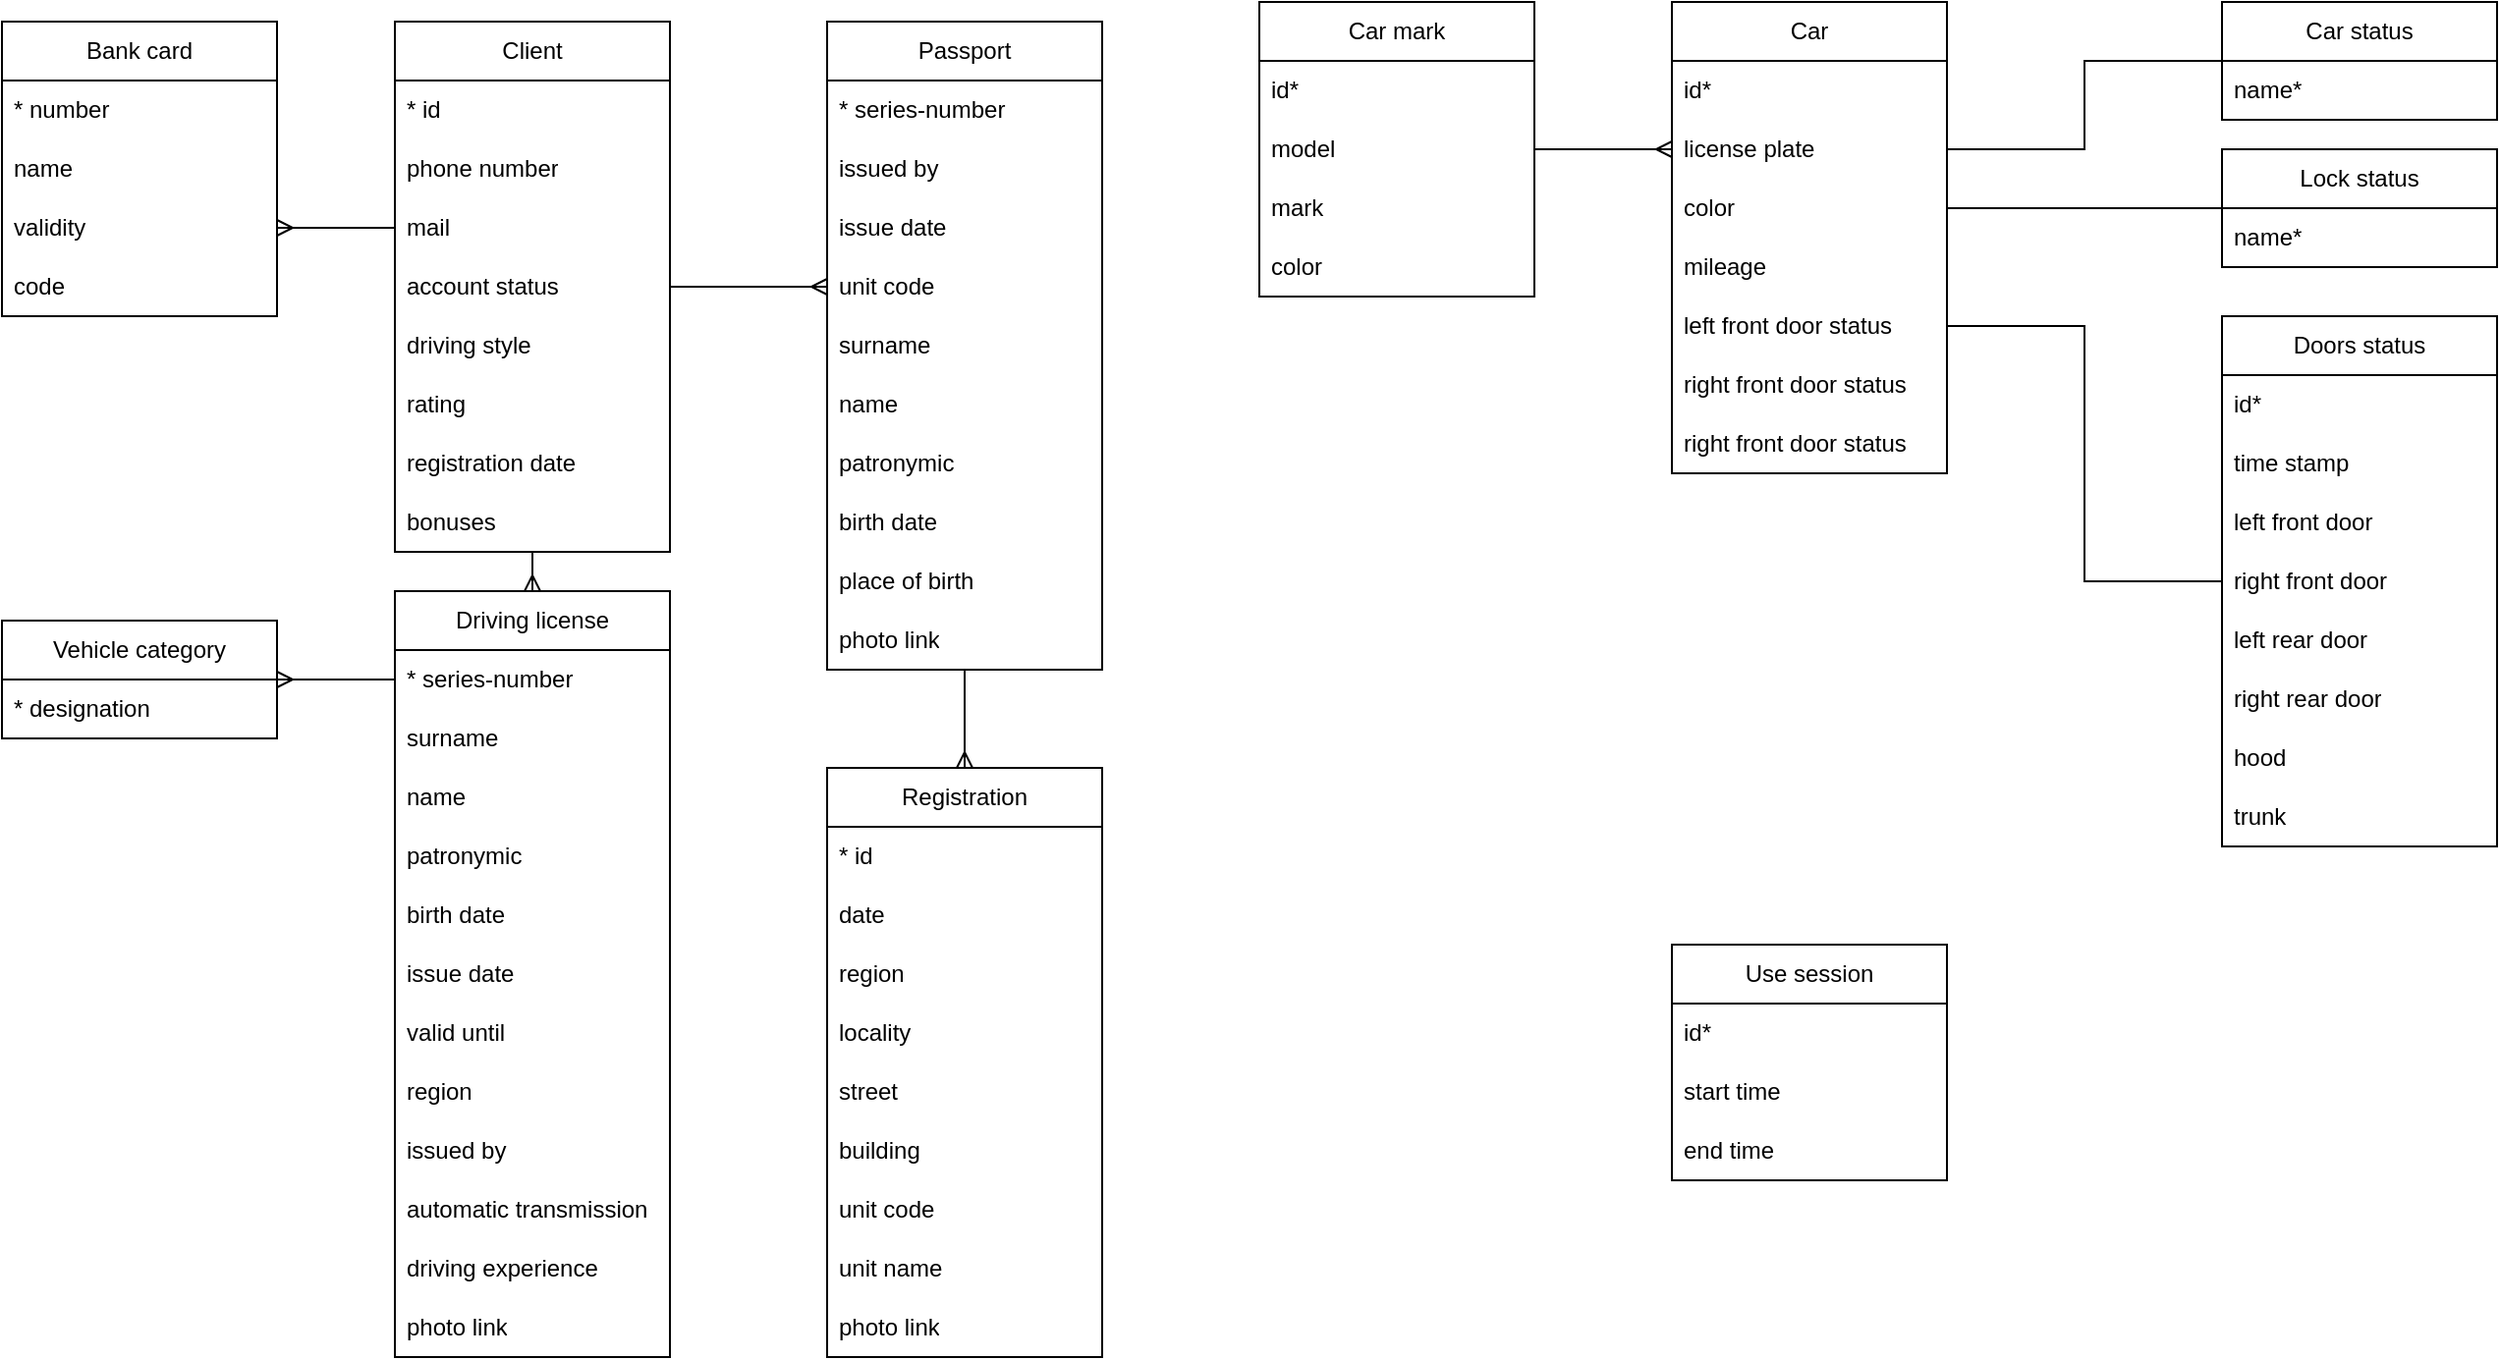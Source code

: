 <mxfile version="22.0.0" type="github">
  <diagram name="Страница 1" id="Xo3MInJ1jazoqIQb5yV8">
    <mxGraphModel dx="1105" dy="562" grid="1" gridSize="10" guides="1" tooltips="1" connect="1" arrows="1" fold="1" page="1" pageScale="1" pageWidth="2339" pageHeight="3300" math="0" shadow="0">
      <root>
        <mxCell id="0" />
        <mxCell id="1" parent="0" />
        <mxCell id="68RSDONvQVjGaNw9zP0U-49" style="edgeStyle=orthogonalEdgeStyle;rounded=0;orthogonalLoop=1;jettySize=auto;html=1;endArrow=ERmany;endFill=0;" parent="1" source="68RSDONvQVjGaNw9zP0U-1" target="68RSDONvQVjGaNw9zP0U-35" edge="1">
          <mxGeometry relative="1" as="geometry" />
        </mxCell>
        <mxCell id="Jm4ItVQTq7N8XU4CY2f_-9" style="edgeStyle=orthogonalEdgeStyle;rounded=0;orthogonalLoop=1;jettySize=auto;html=1;endArrow=ERmany;endFill=0;" parent="1" source="68RSDONvQVjGaNw9zP0U-1" target="Jm4ItVQTq7N8XU4CY2f_-1" edge="1">
          <mxGeometry relative="1" as="geometry">
            <Array as="points">
              <mxPoint x="310" y="225" />
              <mxPoint x="310" y="225" />
            </Array>
          </mxGeometry>
        </mxCell>
        <mxCell id="68RSDONvQVjGaNw9zP0U-1" value="Client" style="swimlane;fontStyle=0;childLayout=stackLayout;horizontal=1;startSize=30;horizontalStack=0;resizeParent=1;resizeParentMax=0;resizeLast=0;collapsible=1;marginBottom=0;whiteSpace=wrap;html=1;" parent="1" vertex="1">
          <mxGeometry x="360" y="120" width="140" height="270" as="geometry" />
        </mxCell>
        <mxCell id="68RSDONvQVjGaNw9zP0U-2" value="* id" style="text;strokeColor=none;fillColor=none;align=left;verticalAlign=middle;spacingLeft=4;spacingRight=4;overflow=hidden;points=[[0,0.5],[1,0.5]];portConstraint=eastwest;rotatable=0;whiteSpace=wrap;html=1;" parent="68RSDONvQVjGaNw9zP0U-1" vertex="1">
          <mxGeometry y="30" width="140" height="30" as="geometry" />
        </mxCell>
        <mxCell id="68RSDONvQVjGaNw9zP0U-34" value="phone number" style="text;strokeColor=none;fillColor=none;align=left;verticalAlign=middle;spacingLeft=4;spacingRight=4;overflow=hidden;points=[[0,0.5],[1,0.5]];portConstraint=eastwest;rotatable=0;whiteSpace=wrap;html=1;" parent="68RSDONvQVjGaNw9zP0U-1" vertex="1">
          <mxGeometry y="60" width="140" height="30" as="geometry" />
        </mxCell>
        <mxCell id="COJKhv0XAcf3NgJ0HPUm-2" value="mail" style="text;strokeColor=none;fillColor=none;align=left;verticalAlign=middle;spacingLeft=4;spacingRight=4;overflow=hidden;points=[[0,0.5],[1,0.5]];portConstraint=eastwest;rotatable=0;whiteSpace=wrap;html=1;" parent="68RSDONvQVjGaNw9zP0U-1" vertex="1">
          <mxGeometry y="90" width="140" height="30" as="geometry" />
        </mxCell>
        <mxCell id="68RSDONvQVjGaNw9zP0U-3" value="account status" style="text;strokeColor=none;fillColor=none;align=left;verticalAlign=middle;spacingLeft=4;spacingRight=4;overflow=hidden;points=[[0,0.5],[1,0.5]];portConstraint=eastwest;rotatable=0;whiteSpace=wrap;html=1;" parent="68RSDONvQVjGaNw9zP0U-1" vertex="1">
          <mxGeometry y="120" width="140" height="30" as="geometry" />
        </mxCell>
        <mxCell id="68RSDONvQVjGaNw9zP0U-6" value="driving style" style="text;strokeColor=none;fillColor=none;align=left;verticalAlign=middle;spacingLeft=4;spacingRight=4;overflow=hidden;points=[[0,0.5],[1,0.5]];portConstraint=eastwest;rotatable=0;whiteSpace=wrap;html=1;" parent="68RSDONvQVjGaNw9zP0U-1" vertex="1">
          <mxGeometry y="150" width="140" height="30" as="geometry" />
        </mxCell>
        <mxCell id="68RSDONvQVjGaNw9zP0U-4" value="rating" style="text;strokeColor=none;fillColor=none;align=left;verticalAlign=middle;spacingLeft=4;spacingRight=4;overflow=hidden;points=[[0,0.5],[1,0.5]];portConstraint=eastwest;rotatable=0;whiteSpace=wrap;html=1;" parent="68RSDONvQVjGaNw9zP0U-1" vertex="1">
          <mxGeometry y="180" width="140" height="30" as="geometry" />
        </mxCell>
        <mxCell id="68RSDONvQVjGaNw9zP0U-5" value="registration date" style="text;strokeColor=none;fillColor=none;align=left;verticalAlign=middle;spacingLeft=4;spacingRight=4;overflow=hidden;points=[[0,0.5],[1,0.5]];portConstraint=eastwest;rotatable=0;whiteSpace=wrap;html=1;" parent="68RSDONvQVjGaNw9zP0U-1" vertex="1">
          <mxGeometry y="210" width="140" height="30" as="geometry" />
        </mxCell>
        <mxCell id="Jm4ItVQTq7N8XU4CY2f_-10" value="bonuses" style="text;strokeColor=none;fillColor=none;align=left;verticalAlign=middle;spacingLeft=4;spacingRight=4;overflow=hidden;points=[[0,0.5],[1,0.5]];portConstraint=eastwest;rotatable=0;whiteSpace=wrap;html=1;" parent="68RSDONvQVjGaNw9zP0U-1" vertex="1">
          <mxGeometry y="240" width="140" height="30" as="geometry" />
        </mxCell>
        <mxCell id="68RSDONvQVjGaNw9zP0U-52" style="edgeStyle=orthogonalEdgeStyle;rounded=0;orthogonalLoop=1;jettySize=auto;html=1;endArrow=ERmany;endFill=0;" parent="1" source="68RSDONvQVjGaNw9zP0U-7" target="68RSDONvQVjGaNw9zP0U-18" edge="1">
          <mxGeometry relative="1" as="geometry" />
        </mxCell>
        <mxCell id="68RSDONvQVjGaNw9zP0U-7" value="Passport" style="swimlane;fontStyle=0;childLayout=stackLayout;horizontal=1;startSize=30;horizontalStack=0;resizeParent=1;resizeParentMax=0;resizeLast=0;collapsible=1;marginBottom=0;whiteSpace=wrap;html=1;" parent="1" vertex="1">
          <mxGeometry x="580" y="120" width="140" height="330" as="geometry" />
        </mxCell>
        <mxCell id="68RSDONvQVjGaNw9zP0U-8" value="* series-number" style="text;strokeColor=none;fillColor=none;align=left;verticalAlign=middle;spacingLeft=4;spacingRight=4;overflow=hidden;points=[[0,0.5],[1,0.5]];portConstraint=eastwest;rotatable=0;whiteSpace=wrap;html=1;" parent="68RSDONvQVjGaNw9zP0U-7" vertex="1">
          <mxGeometry y="30" width="140" height="30" as="geometry" />
        </mxCell>
        <mxCell id="68RSDONvQVjGaNw9zP0U-9" value="issued by" style="text;strokeColor=none;fillColor=none;align=left;verticalAlign=middle;spacingLeft=4;spacingRight=4;overflow=hidden;points=[[0,0.5],[1,0.5]];portConstraint=eastwest;rotatable=0;whiteSpace=wrap;html=1;" parent="68RSDONvQVjGaNw9zP0U-7" vertex="1">
          <mxGeometry y="60" width="140" height="30" as="geometry" />
        </mxCell>
        <mxCell id="COJKhv0XAcf3NgJ0HPUm-1" value="issue date" style="text;strokeColor=none;fillColor=none;align=left;verticalAlign=middle;spacingLeft=4;spacingRight=4;overflow=hidden;points=[[0,0.5],[1,0.5]];portConstraint=eastwest;rotatable=0;whiteSpace=wrap;html=1;" parent="68RSDONvQVjGaNw9zP0U-7" vertex="1">
          <mxGeometry y="90" width="140" height="30" as="geometry" />
        </mxCell>
        <mxCell id="68RSDONvQVjGaNw9zP0U-10" value="unit code" style="text;strokeColor=none;fillColor=none;align=left;verticalAlign=middle;spacingLeft=4;spacingRight=4;overflow=hidden;points=[[0,0.5],[1,0.5]];portConstraint=eastwest;rotatable=0;whiteSpace=wrap;html=1;" parent="68RSDONvQVjGaNw9zP0U-7" vertex="1">
          <mxGeometry y="120" width="140" height="30" as="geometry" />
        </mxCell>
        <mxCell id="68RSDONvQVjGaNw9zP0U-11" value="surname" style="text;strokeColor=none;fillColor=none;align=left;verticalAlign=middle;spacingLeft=4;spacingRight=4;overflow=hidden;points=[[0,0.5],[1,0.5]];portConstraint=eastwest;rotatable=0;whiteSpace=wrap;html=1;" parent="68RSDONvQVjGaNw9zP0U-7" vertex="1">
          <mxGeometry y="150" width="140" height="30" as="geometry" />
        </mxCell>
        <mxCell id="68RSDONvQVjGaNw9zP0U-12" value="name" style="text;strokeColor=none;fillColor=none;align=left;verticalAlign=middle;spacingLeft=4;spacingRight=4;overflow=hidden;points=[[0,0.5],[1,0.5]];portConstraint=eastwest;rotatable=0;whiteSpace=wrap;html=1;" parent="68RSDONvQVjGaNw9zP0U-7" vertex="1">
          <mxGeometry y="180" width="140" height="30" as="geometry" />
        </mxCell>
        <mxCell id="68RSDONvQVjGaNw9zP0U-13" value="patronymic" style="text;strokeColor=none;fillColor=none;align=left;verticalAlign=middle;spacingLeft=4;spacingRight=4;overflow=hidden;points=[[0,0.5],[1,0.5]];portConstraint=eastwest;rotatable=0;whiteSpace=wrap;html=1;" parent="68RSDONvQVjGaNw9zP0U-7" vertex="1">
          <mxGeometry y="210" width="140" height="30" as="geometry" />
        </mxCell>
        <mxCell id="68RSDONvQVjGaNw9zP0U-14" value="birth date" style="text;strokeColor=none;fillColor=none;align=left;verticalAlign=middle;spacingLeft=4;spacingRight=4;overflow=hidden;points=[[0,0.5],[1,0.5]];portConstraint=eastwest;rotatable=0;whiteSpace=wrap;html=1;" parent="68RSDONvQVjGaNw9zP0U-7" vertex="1">
          <mxGeometry y="240" width="140" height="30" as="geometry" />
        </mxCell>
        <mxCell id="68RSDONvQVjGaNw9zP0U-15" value="place of birth" style="text;strokeColor=none;fillColor=none;align=left;verticalAlign=middle;spacingLeft=4;spacingRight=4;overflow=hidden;points=[[0,0.5],[1,0.5]];portConstraint=eastwest;rotatable=0;whiteSpace=wrap;html=1;" parent="68RSDONvQVjGaNw9zP0U-7" vertex="1">
          <mxGeometry y="270" width="140" height="30" as="geometry" />
        </mxCell>
        <mxCell id="68RSDONvQVjGaNw9zP0U-55" value="photo link" style="text;strokeColor=none;fillColor=none;align=left;verticalAlign=middle;spacingLeft=4;spacingRight=4;overflow=hidden;points=[[0,0.5],[1,0.5]];portConstraint=eastwest;rotatable=0;whiteSpace=wrap;html=1;" parent="68RSDONvQVjGaNw9zP0U-7" vertex="1">
          <mxGeometry y="300" width="140" height="30" as="geometry" />
        </mxCell>
        <mxCell id="68RSDONvQVjGaNw9zP0U-18" value="Registration" style="swimlane;fontStyle=0;childLayout=stackLayout;horizontal=1;startSize=30;horizontalStack=0;resizeParent=1;resizeParentMax=0;resizeLast=0;collapsible=1;marginBottom=0;whiteSpace=wrap;html=1;" parent="1" vertex="1">
          <mxGeometry x="580" y="500" width="140" height="300" as="geometry" />
        </mxCell>
        <mxCell id="68RSDONvQVjGaNw9zP0U-56" value="* id" style="text;strokeColor=none;fillColor=none;align=left;verticalAlign=middle;spacingLeft=4;spacingRight=4;overflow=hidden;points=[[0,0.5],[1,0.5]];portConstraint=eastwest;rotatable=0;whiteSpace=wrap;html=1;" parent="68RSDONvQVjGaNw9zP0U-18" vertex="1">
          <mxGeometry y="30" width="140" height="30" as="geometry" />
        </mxCell>
        <mxCell id="68RSDONvQVjGaNw9zP0U-28" value="date" style="text;strokeColor=none;fillColor=none;align=left;verticalAlign=middle;spacingLeft=4;spacingRight=4;overflow=hidden;points=[[0,0.5],[1,0.5]];portConstraint=eastwest;rotatable=0;whiteSpace=wrap;html=1;" parent="68RSDONvQVjGaNw9zP0U-18" vertex="1">
          <mxGeometry y="60" width="140" height="30" as="geometry" />
        </mxCell>
        <mxCell id="68RSDONvQVjGaNw9zP0U-27" value="region" style="text;strokeColor=none;fillColor=none;align=left;verticalAlign=middle;spacingLeft=4;spacingRight=4;overflow=hidden;points=[[0,0.5],[1,0.5]];portConstraint=eastwest;rotatable=0;whiteSpace=wrap;html=1;" parent="68RSDONvQVjGaNw9zP0U-18" vertex="1">
          <mxGeometry y="90" width="140" height="30" as="geometry" />
        </mxCell>
        <mxCell id="68RSDONvQVjGaNw9zP0U-29" value="locality" style="text;strokeColor=none;fillColor=none;align=left;verticalAlign=middle;spacingLeft=4;spacingRight=4;overflow=hidden;points=[[0,0.5],[1,0.5]];portConstraint=eastwest;rotatable=0;whiteSpace=wrap;html=1;" parent="68RSDONvQVjGaNw9zP0U-18" vertex="1">
          <mxGeometry y="120" width="140" height="30" as="geometry" />
        </mxCell>
        <mxCell id="68RSDONvQVjGaNw9zP0U-30" value="street" style="text;strokeColor=none;fillColor=none;align=left;verticalAlign=middle;spacingLeft=4;spacingRight=4;overflow=hidden;points=[[0,0.5],[1,0.5]];portConstraint=eastwest;rotatable=0;whiteSpace=wrap;html=1;" parent="68RSDONvQVjGaNw9zP0U-18" vertex="1">
          <mxGeometry y="150" width="140" height="30" as="geometry" />
        </mxCell>
        <mxCell id="68RSDONvQVjGaNw9zP0U-31" value="building" style="text;strokeColor=none;fillColor=none;align=left;verticalAlign=middle;spacingLeft=4;spacingRight=4;overflow=hidden;points=[[0,0.5],[1,0.5]];portConstraint=eastwest;rotatable=0;whiteSpace=wrap;html=1;" parent="68RSDONvQVjGaNw9zP0U-18" vertex="1">
          <mxGeometry y="180" width="140" height="30" as="geometry" />
        </mxCell>
        <mxCell id="68RSDONvQVjGaNw9zP0U-32" value="unit code" style="text;strokeColor=none;fillColor=none;align=left;verticalAlign=middle;spacingLeft=4;spacingRight=4;overflow=hidden;points=[[0,0.5],[1,0.5]];portConstraint=eastwest;rotatable=0;whiteSpace=wrap;html=1;" parent="68RSDONvQVjGaNw9zP0U-18" vertex="1">
          <mxGeometry y="210" width="140" height="30" as="geometry" />
        </mxCell>
        <mxCell id="68RSDONvQVjGaNw9zP0U-33" value="unit name" style="text;strokeColor=none;fillColor=none;align=left;verticalAlign=middle;spacingLeft=4;spacingRight=4;overflow=hidden;points=[[0,0.5],[1,0.5]];portConstraint=eastwest;rotatable=0;whiteSpace=wrap;html=1;" parent="68RSDONvQVjGaNw9zP0U-18" vertex="1">
          <mxGeometry y="240" width="140" height="30" as="geometry" />
        </mxCell>
        <mxCell id="68RSDONvQVjGaNw9zP0U-54" value="photo link" style="text;strokeColor=none;fillColor=none;align=left;verticalAlign=middle;spacingLeft=4;spacingRight=4;overflow=hidden;points=[[0,0.5],[1,0.5]];portConstraint=eastwest;rotatable=0;whiteSpace=wrap;html=1;" parent="68RSDONvQVjGaNw9zP0U-18" vertex="1">
          <mxGeometry y="270" width="140" height="30" as="geometry" />
        </mxCell>
        <mxCell id="68RSDONvQVjGaNw9zP0U-35" value="Driving license" style="swimlane;fontStyle=0;childLayout=stackLayout;horizontal=1;startSize=30;horizontalStack=0;resizeParent=1;resizeParentMax=0;resizeLast=0;collapsible=1;marginBottom=0;whiteSpace=wrap;html=1;" parent="1" vertex="1">
          <mxGeometry x="360" y="410" width="140" height="390" as="geometry" />
        </mxCell>
        <mxCell id="68RSDONvQVjGaNw9zP0U-36" value="* series-number" style="text;strokeColor=none;fillColor=none;align=left;verticalAlign=middle;spacingLeft=4;spacingRight=4;overflow=hidden;points=[[0,0.5],[1,0.5]];portConstraint=eastwest;rotatable=0;whiteSpace=wrap;html=1;" parent="68RSDONvQVjGaNw9zP0U-35" vertex="1">
          <mxGeometry y="30" width="140" height="30" as="geometry" />
        </mxCell>
        <mxCell id="68RSDONvQVjGaNw9zP0U-44" value="surname" style="text;strokeColor=none;fillColor=none;align=left;verticalAlign=middle;spacingLeft=4;spacingRight=4;overflow=hidden;points=[[0,0.5],[1,0.5]];portConstraint=eastwest;rotatable=0;whiteSpace=wrap;html=1;" parent="68RSDONvQVjGaNw9zP0U-35" vertex="1">
          <mxGeometry y="60" width="140" height="30" as="geometry" />
        </mxCell>
        <mxCell id="68RSDONvQVjGaNw9zP0U-45" value="name" style="text;strokeColor=none;fillColor=none;align=left;verticalAlign=middle;spacingLeft=4;spacingRight=4;overflow=hidden;points=[[0,0.5],[1,0.5]];portConstraint=eastwest;rotatable=0;whiteSpace=wrap;html=1;" parent="68RSDONvQVjGaNw9zP0U-35" vertex="1">
          <mxGeometry y="90" width="140" height="30" as="geometry" />
        </mxCell>
        <mxCell id="68RSDONvQVjGaNw9zP0U-46" value="patronymic" style="text;strokeColor=none;fillColor=none;align=left;verticalAlign=middle;spacingLeft=4;spacingRight=4;overflow=hidden;points=[[0,0.5],[1,0.5]];portConstraint=eastwest;rotatable=0;whiteSpace=wrap;html=1;" parent="68RSDONvQVjGaNw9zP0U-35" vertex="1">
          <mxGeometry y="120" width="140" height="30" as="geometry" />
        </mxCell>
        <mxCell id="68RSDONvQVjGaNw9zP0U-47" value="birth date" style="text;strokeColor=none;fillColor=none;align=left;verticalAlign=middle;spacingLeft=4;spacingRight=4;overflow=hidden;points=[[0,0.5],[1,0.5]];portConstraint=eastwest;rotatable=0;whiteSpace=wrap;html=1;" parent="68RSDONvQVjGaNw9zP0U-35" vertex="1">
          <mxGeometry y="150" width="140" height="30" as="geometry" />
        </mxCell>
        <mxCell id="68RSDONvQVjGaNw9zP0U-38" value="issue date" style="text;strokeColor=none;fillColor=none;align=left;verticalAlign=middle;spacingLeft=4;spacingRight=4;overflow=hidden;points=[[0,0.5],[1,0.5]];portConstraint=eastwest;rotatable=0;whiteSpace=wrap;html=1;" parent="68RSDONvQVjGaNw9zP0U-35" vertex="1">
          <mxGeometry y="180" width="140" height="30" as="geometry" />
        </mxCell>
        <mxCell id="68RSDONvQVjGaNw9zP0U-39" value="valid until" style="text;strokeColor=none;fillColor=none;align=left;verticalAlign=middle;spacingLeft=4;spacingRight=4;overflow=hidden;points=[[0,0.5],[1,0.5]];portConstraint=eastwest;rotatable=0;whiteSpace=wrap;html=1;" parent="68RSDONvQVjGaNw9zP0U-35" vertex="1">
          <mxGeometry y="210" width="140" height="30" as="geometry" />
        </mxCell>
        <mxCell id="68RSDONvQVjGaNw9zP0U-40" value="region" style="text;strokeColor=none;fillColor=none;align=left;verticalAlign=middle;spacingLeft=4;spacingRight=4;overflow=hidden;points=[[0,0.5],[1,0.5]];portConstraint=eastwest;rotatable=0;whiteSpace=wrap;html=1;" parent="68RSDONvQVjGaNw9zP0U-35" vertex="1">
          <mxGeometry y="240" width="140" height="30" as="geometry" />
        </mxCell>
        <mxCell id="68RSDONvQVjGaNw9zP0U-37" value="issued by" style="text;strokeColor=none;fillColor=none;align=left;verticalAlign=middle;spacingLeft=4;spacingRight=4;overflow=hidden;points=[[0,0.5],[1,0.5]];portConstraint=eastwest;rotatable=0;whiteSpace=wrap;html=1;" parent="68RSDONvQVjGaNw9zP0U-35" vertex="1">
          <mxGeometry y="270" width="140" height="30" as="geometry" />
        </mxCell>
        <mxCell id="68RSDONvQVjGaNw9zP0U-42" value="automatic transmission" style="text;strokeColor=none;fillColor=none;align=left;verticalAlign=middle;spacingLeft=4;spacingRight=4;overflow=hidden;points=[[0,0.5],[1,0.5]];portConstraint=eastwest;rotatable=0;whiteSpace=wrap;html=1;" parent="68RSDONvQVjGaNw9zP0U-35" vertex="1">
          <mxGeometry y="300" width="140" height="30" as="geometry" />
        </mxCell>
        <mxCell id="68RSDONvQVjGaNw9zP0U-48" value="driving experience" style="text;strokeColor=none;fillColor=none;align=left;verticalAlign=middle;spacingLeft=4;spacingRight=4;overflow=hidden;points=[[0,0.5],[1,0.5]];portConstraint=eastwest;rotatable=0;whiteSpace=wrap;html=1;" parent="68RSDONvQVjGaNw9zP0U-35" vertex="1">
          <mxGeometry y="330" width="140" height="30" as="geometry" />
        </mxCell>
        <mxCell id="68RSDONvQVjGaNw9zP0U-53" value="photo link" style="text;strokeColor=none;fillColor=none;align=left;verticalAlign=middle;spacingLeft=4;spacingRight=4;overflow=hidden;points=[[0,0.5],[1,0.5]];portConstraint=eastwest;rotatable=0;whiteSpace=wrap;html=1;" parent="68RSDONvQVjGaNw9zP0U-35" vertex="1">
          <mxGeometry y="360" width="140" height="30" as="geometry" />
        </mxCell>
        <mxCell id="68RSDONvQVjGaNw9zP0U-50" style="edgeStyle=orthogonalEdgeStyle;rounded=0;orthogonalLoop=1;jettySize=auto;html=1;startArrow=none;startFill=0;endArrow=ERmany;endFill=0;" parent="1" source="68RSDONvQVjGaNw9zP0U-1" target="68RSDONvQVjGaNw9zP0U-10" edge="1">
          <mxGeometry relative="1" as="geometry">
            <Array as="points" />
          </mxGeometry>
        </mxCell>
        <mxCell id="Jm4ItVQTq7N8XU4CY2f_-1" value="Bank card" style="swimlane;fontStyle=0;childLayout=stackLayout;horizontal=1;startSize=30;horizontalStack=0;resizeParent=1;resizeParentMax=0;resizeLast=0;collapsible=1;marginBottom=0;whiteSpace=wrap;html=1;" parent="1" vertex="1">
          <mxGeometry x="160" y="120" width="140" height="150" as="geometry" />
        </mxCell>
        <mxCell id="Jm4ItVQTq7N8XU4CY2f_-2" value="* number" style="text;strokeColor=none;fillColor=none;align=left;verticalAlign=middle;spacingLeft=4;spacingRight=4;overflow=hidden;points=[[0,0.5],[1,0.5]];portConstraint=eastwest;rotatable=0;whiteSpace=wrap;html=1;" parent="Jm4ItVQTq7N8XU4CY2f_-1" vertex="1">
          <mxGeometry y="30" width="140" height="30" as="geometry" />
        </mxCell>
        <mxCell id="Jm4ItVQTq7N8XU4CY2f_-3" value="name" style="text;strokeColor=none;fillColor=none;align=left;verticalAlign=middle;spacingLeft=4;spacingRight=4;overflow=hidden;points=[[0,0.5],[1,0.5]];portConstraint=eastwest;rotatable=0;whiteSpace=wrap;html=1;" parent="Jm4ItVQTq7N8XU4CY2f_-1" vertex="1">
          <mxGeometry y="60" width="140" height="30" as="geometry" />
        </mxCell>
        <mxCell id="Jm4ItVQTq7N8XU4CY2f_-4" value="validity" style="text;strokeColor=none;fillColor=none;align=left;verticalAlign=middle;spacingLeft=4;spacingRight=4;overflow=hidden;points=[[0,0.5],[1,0.5]];portConstraint=eastwest;rotatable=0;whiteSpace=wrap;html=1;" parent="Jm4ItVQTq7N8XU4CY2f_-1" vertex="1">
          <mxGeometry y="90" width="140" height="30" as="geometry" />
        </mxCell>
        <mxCell id="Jm4ItVQTq7N8XU4CY2f_-5" value="code" style="text;strokeColor=none;fillColor=none;align=left;verticalAlign=middle;spacingLeft=4;spacingRight=4;overflow=hidden;points=[[0,0.5],[1,0.5]];portConstraint=eastwest;rotatable=0;whiteSpace=wrap;html=1;" parent="Jm4ItVQTq7N8XU4CY2f_-1" vertex="1">
          <mxGeometry y="120" width="140" height="30" as="geometry" />
        </mxCell>
        <mxCell id="Jm4ItVQTq7N8XU4CY2f_-11" value="Vehicle category" style="swimlane;fontStyle=0;childLayout=stackLayout;horizontal=1;startSize=30;horizontalStack=0;resizeParent=1;resizeParentMax=0;resizeLast=0;collapsible=1;marginBottom=0;whiteSpace=wrap;html=1;" parent="1" vertex="1">
          <mxGeometry x="160" y="425" width="140" height="60" as="geometry" />
        </mxCell>
        <mxCell id="Jm4ItVQTq7N8XU4CY2f_-12" value="*&amp;nbsp;designation" style="text;strokeColor=none;fillColor=none;align=left;verticalAlign=middle;spacingLeft=4;spacingRight=4;overflow=hidden;points=[[0,0.5],[1,0.5]];portConstraint=eastwest;rotatable=0;whiteSpace=wrap;html=1;" parent="Jm4ItVQTq7N8XU4CY2f_-11" vertex="1">
          <mxGeometry y="30" width="140" height="30" as="geometry" />
        </mxCell>
        <mxCell id="Jm4ItVQTq7N8XU4CY2f_-16" style="edgeStyle=orthogonalEdgeStyle;rounded=0;orthogonalLoop=1;jettySize=auto;html=1;endArrow=ERmany;endFill=0;" parent="1" source="68RSDONvQVjGaNw9zP0U-36" target="Jm4ItVQTq7N8XU4CY2f_-11" edge="1">
          <mxGeometry relative="1" as="geometry" />
        </mxCell>
        <mxCell id="8YPLwjJUeHXTAvc8ma8n-1" value="Car" style="swimlane;fontStyle=0;childLayout=stackLayout;horizontal=1;startSize=30;horizontalStack=0;resizeParent=1;resizeParentMax=0;resizeLast=0;collapsible=1;marginBottom=0;whiteSpace=wrap;html=1;" vertex="1" parent="1">
          <mxGeometry x="1010" y="110" width="140" height="240" as="geometry" />
        </mxCell>
        <mxCell id="8YPLwjJUeHXTAvc8ma8n-10" value="id*" style="text;strokeColor=none;fillColor=none;align=left;verticalAlign=middle;spacingLeft=4;spacingRight=4;overflow=hidden;points=[[0,0.5],[1,0.5]];portConstraint=eastwest;rotatable=0;whiteSpace=wrap;html=1;" vertex="1" parent="8YPLwjJUeHXTAvc8ma8n-1">
          <mxGeometry y="30" width="140" height="30" as="geometry" />
        </mxCell>
        <mxCell id="8YPLwjJUeHXTAvc8ma8n-2" value="license plate" style="text;strokeColor=none;fillColor=none;align=left;verticalAlign=middle;spacingLeft=4;spacingRight=4;overflow=hidden;points=[[0,0.5],[1,0.5]];portConstraint=eastwest;rotatable=0;whiteSpace=wrap;html=1;" vertex="1" parent="8YPLwjJUeHXTAvc8ma8n-1">
          <mxGeometry y="60" width="140" height="30" as="geometry" />
        </mxCell>
        <mxCell id="8YPLwjJUeHXTAvc8ma8n-3" value="color" style="text;strokeColor=none;fillColor=none;align=left;verticalAlign=middle;spacingLeft=4;spacingRight=4;overflow=hidden;points=[[0,0.5],[1,0.5]];portConstraint=eastwest;rotatable=0;whiteSpace=wrap;html=1;" vertex="1" parent="8YPLwjJUeHXTAvc8ma8n-1">
          <mxGeometry y="90" width="140" height="30" as="geometry" />
        </mxCell>
        <mxCell id="8YPLwjJUeHXTAvc8ma8n-4" value="mileage" style="text;strokeColor=none;fillColor=none;align=left;verticalAlign=middle;spacingLeft=4;spacingRight=4;overflow=hidden;points=[[0,0.5],[1,0.5]];portConstraint=eastwest;rotatable=0;whiteSpace=wrap;html=1;" vertex="1" parent="8YPLwjJUeHXTAvc8ma8n-1">
          <mxGeometry y="120" width="140" height="30" as="geometry" />
        </mxCell>
        <mxCell id="8YPLwjJUeHXTAvc8ma8n-23" value="left front door status" style="text;strokeColor=none;fillColor=none;align=left;verticalAlign=middle;spacingLeft=4;spacingRight=4;overflow=hidden;points=[[0,0.5],[1,0.5]];portConstraint=eastwest;rotatable=0;whiteSpace=wrap;html=1;" vertex="1" parent="8YPLwjJUeHXTAvc8ma8n-1">
          <mxGeometry y="150" width="140" height="30" as="geometry" />
        </mxCell>
        <mxCell id="8YPLwjJUeHXTAvc8ma8n-24" value="right front door status" style="text;strokeColor=none;fillColor=none;align=left;verticalAlign=middle;spacingLeft=4;spacingRight=4;overflow=hidden;points=[[0,0.5],[1,0.5]];portConstraint=eastwest;rotatable=0;whiteSpace=wrap;html=1;" vertex="1" parent="8YPLwjJUeHXTAvc8ma8n-1">
          <mxGeometry y="180" width="140" height="30" as="geometry" />
        </mxCell>
        <mxCell id="8YPLwjJUeHXTAvc8ma8n-25" value="right front door status" style="text;strokeColor=none;fillColor=none;align=left;verticalAlign=middle;spacingLeft=4;spacingRight=4;overflow=hidden;points=[[0,0.5],[1,0.5]];portConstraint=eastwest;rotatable=0;whiteSpace=wrap;html=1;" vertex="1" parent="8YPLwjJUeHXTAvc8ma8n-1">
          <mxGeometry y="210" width="140" height="30" as="geometry" />
        </mxCell>
        <mxCell id="8YPLwjJUeHXTAvc8ma8n-5" value="Car mark" style="swimlane;fontStyle=0;childLayout=stackLayout;horizontal=1;startSize=30;horizontalStack=0;resizeParent=1;resizeParentMax=0;resizeLast=0;collapsible=1;marginBottom=0;whiteSpace=wrap;html=1;" vertex="1" parent="1">
          <mxGeometry x="800" y="110" width="140" height="150" as="geometry" />
        </mxCell>
        <mxCell id="8YPLwjJUeHXTAvc8ma8n-9" value="id*" style="text;strokeColor=none;fillColor=none;align=left;verticalAlign=middle;spacingLeft=4;spacingRight=4;overflow=hidden;points=[[0,0.5],[1,0.5]];portConstraint=eastwest;rotatable=0;whiteSpace=wrap;html=1;" vertex="1" parent="8YPLwjJUeHXTAvc8ma8n-5">
          <mxGeometry y="30" width="140" height="30" as="geometry" />
        </mxCell>
        <mxCell id="8YPLwjJUeHXTAvc8ma8n-6" value="model" style="text;strokeColor=none;fillColor=none;align=left;verticalAlign=middle;spacingLeft=4;spacingRight=4;overflow=hidden;points=[[0,0.5],[1,0.5]];portConstraint=eastwest;rotatable=0;whiteSpace=wrap;html=1;" vertex="1" parent="8YPLwjJUeHXTAvc8ma8n-5">
          <mxGeometry y="60" width="140" height="30" as="geometry" />
        </mxCell>
        <mxCell id="8YPLwjJUeHXTAvc8ma8n-7" value="mark" style="text;strokeColor=none;fillColor=none;align=left;verticalAlign=middle;spacingLeft=4;spacingRight=4;overflow=hidden;points=[[0,0.5],[1,0.5]];portConstraint=eastwest;rotatable=0;whiteSpace=wrap;html=1;" vertex="1" parent="8YPLwjJUeHXTAvc8ma8n-5">
          <mxGeometry y="90" width="140" height="30" as="geometry" />
        </mxCell>
        <mxCell id="8YPLwjJUeHXTAvc8ma8n-8" value="color" style="text;strokeColor=none;fillColor=none;align=left;verticalAlign=middle;spacingLeft=4;spacingRight=4;overflow=hidden;points=[[0,0.5],[1,0.5]];portConstraint=eastwest;rotatable=0;whiteSpace=wrap;html=1;" vertex="1" parent="8YPLwjJUeHXTAvc8ma8n-5">
          <mxGeometry y="120" width="140" height="30" as="geometry" />
        </mxCell>
        <mxCell id="8YPLwjJUeHXTAvc8ma8n-11" style="edgeStyle=orthogonalEdgeStyle;rounded=0;orthogonalLoop=1;jettySize=auto;html=1;entryX=1;entryY=0.5;entryDx=0;entryDy=0;endArrow=none;endFill=0;startArrow=ERmany;startFill=0;" edge="1" parent="1" source="8YPLwjJUeHXTAvc8ma8n-2" target="8YPLwjJUeHXTAvc8ma8n-6">
          <mxGeometry relative="1" as="geometry" />
        </mxCell>
        <mxCell id="8YPLwjJUeHXTAvc8ma8n-12" value="Car status" style="swimlane;fontStyle=0;childLayout=stackLayout;horizontal=1;startSize=30;horizontalStack=0;resizeParent=1;resizeParentMax=0;resizeLast=0;collapsible=1;marginBottom=0;whiteSpace=wrap;html=1;" vertex="1" parent="1">
          <mxGeometry x="1290" y="110" width="140" height="60" as="geometry" />
        </mxCell>
        <mxCell id="8YPLwjJUeHXTAvc8ma8n-13" value="name*" style="text;strokeColor=none;fillColor=none;align=left;verticalAlign=middle;spacingLeft=4;spacingRight=4;overflow=hidden;points=[[0,0.5],[1,0.5]];portConstraint=eastwest;rotatable=0;whiteSpace=wrap;html=1;" vertex="1" parent="8YPLwjJUeHXTAvc8ma8n-12">
          <mxGeometry y="30" width="140" height="30" as="geometry" />
        </mxCell>
        <mxCell id="8YPLwjJUeHXTAvc8ma8n-17" style="edgeStyle=orthogonalEdgeStyle;rounded=0;orthogonalLoop=1;jettySize=auto;html=1;endArrow=none;endFill=0;" edge="1" parent="1" source="8YPLwjJUeHXTAvc8ma8n-2" target="8YPLwjJUeHXTAvc8ma8n-12">
          <mxGeometry relative="1" as="geometry" />
        </mxCell>
        <mxCell id="8YPLwjJUeHXTAvc8ma8n-18" value="Lock status" style="swimlane;fontStyle=0;childLayout=stackLayout;horizontal=1;startSize=30;horizontalStack=0;resizeParent=1;resizeParentMax=0;resizeLast=0;collapsible=1;marginBottom=0;whiteSpace=wrap;html=1;" vertex="1" parent="1">
          <mxGeometry x="1290" y="185" width="140" height="60" as="geometry" />
        </mxCell>
        <mxCell id="8YPLwjJUeHXTAvc8ma8n-19" value="name*" style="text;strokeColor=none;fillColor=none;align=left;verticalAlign=middle;spacingLeft=4;spacingRight=4;overflow=hidden;points=[[0,0.5],[1,0.5]];portConstraint=eastwest;rotatable=0;whiteSpace=wrap;html=1;" vertex="1" parent="8YPLwjJUeHXTAvc8ma8n-18">
          <mxGeometry y="30" width="140" height="30" as="geometry" />
        </mxCell>
        <mxCell id="8YPLwjJUeHXTAvc8ma8n-20" style="edgeStyle=orthogonalEdgeStyle;rounded=0;orthogonalLoop=1;jettySize=auto;html=1;endArrow=none;endFill=0;" edge="1" parent="1" source="8YPLwjJUeHXTAvc8ma8n-3" target="8YPLwjJUeHXTAvc8ma8n-18">
          <mxGeometry relative="1" as="geometry" />
        </mxCell>
        <mxCell id="8YPLwjJUeHXTAvc8ma8n-26" value="Doors status" style="swimlane;fontStyle=0;childLayout=stackLayout;horizontal=1;startSize=30;horizontalStack=0;resizeParent=1;resizeParentMax=0;resizeLast=0;collapsible=1;marginBottom=0;whiteSpace=wrap;html=1;" vertex="1" parent="1">
          <mxGeometry x="1290" y="270" width="140" height="270" as="geometry" />
        </mxCell>
        <mxCell id="8YPLwjJUeHXTAvc8ma8n-36" value="id*" style="text;strokeColor=none;fillColor=none;align=left;verticalAlign=middle;spacingLeft=4;spacingRight=4;overflow=hidden;points=[[0,0.5],[1,0.5]];portConstraint=eastwest;rotatable=0;whiteSpace=wrap;html=1;" vertex="1" parent="8YPLwjJUeHXTAvc8ma8n-26">
          <mxGeometry y="30" width="140" height="30" as="geometry" />
        </mxCell>
        <mxCell id="8YPLwjJUeHXTAvc8ma8n-35" value="time stamp" style="text;strokeColor=none;fillColor=none;align=left;verticalAlign=middle;spacingLeft=4;spacingRight=4;overflow=hidden;points=[[0,0.5],[1,0.5]];portConstraint=eastwest;rotatable=0;whiteSpace=wrap;html=1;" vertex="1" parent="8YPLwjJUeHXTAvc8ma8n-26">
          <mxGeometry y="60" width="140" height="30" as="geometry" />
        </mxCell>
        <mxCell id="8YPLwjJUeHXTAvc8ma8n-27" value="left front door" style="text;strokeColor=none;fillColor=none;align=left;verticalAlign=middle;spacingLeft=4;spacingRight=4;overflow=hidden;points=[[0,0.5],[1,0.5]];portConstraint=eastwest;rotatable=0;whiteSpace=wrap;html=1;" vertex="1" parent="8YPLwjJUeHXTAvc8ma8n-26">
          <mxGeometry y="90" width="140" height="30" as="geometry" />
        </mxCell>
        <mxCell id="8YPLwjJUeHXTAvc8ma8n-30" value="right front door" style="text;strokeColor=none;fillColor=none;align=left;verticalAlign=middle;spacingLeft=4;spacingRight=4;overflow=hidden;points=[[0,0.5],[1,0.5]];portConstraint=eastwest;rotatable=0;whiteSpace=wrap;html=1;" vertex="1" parent="8YPLwjJUeHXTAvc8ma8n-26">
          <mxGeometry y="120" width="140" height="30" as="geometry" />
        </mxCell>
        <mxCell id="8YPLwjJUeHXTAvc8ma8n-31" value="left rear door" style="text;strokeColor=none;fillColor=none;align=left;verticalAlign=middle;spacingLeft=4;spacingRight=4;overflow=hidden;points=[[0,0.5],[1,0.5]];portConstraint=eastwest;rotatable=0;whiteSpace=wrap;html=1;" vertex="1" parent="8YPLwjJUeHXTAvc8ma8n-26">
          <mxGeometry y="150" width="140" height="30" as="geometry" />
        </mxCell>
        <mxCell id="8YPLwjJUeHXTAvc8ma8n-32" value="right rear door" style="text;strokeColor=none;fillColor=none;align=left;verticalAlign=middle;spacingLeft=4;spacingRight=4;overflow=hidden;points=[[0,0.5],[1,0.5]];portConstraint=eastwest;rotatable=0;whiteSpace=wrap;html=1;" vertex="1" parent="8YPLwjJUeHXTAvc8ma8n-26">
          <mxGeometry y="180" width="140" height="30" as="geometry" />
        </mxCell>
        <mxCell id="8YPLwjJUeHXTAvc8ma8n-33" value="hood" style="text;strokeColor=none;fillColor=none;align=left;verticalAlign=middle;spacingLeft=4;spacingRight=4;overflow=hidden;points=[[0,0.5],[1,0.5]];portConstraint=eastwest;rotatable=0;whiteSpace=wrap;html=1;" vertex="1" parent="8YPLwjJUeHXTAvc8ma8n-26">
          <mxGeometry y="210" width="140" height="30" as="geometry" />
        </mxCell>
        <mxCell id="8YPLwjJUeHXTAvc8ma8n-34" value="trunk" style="text;strokeColor=none;fillColor=none;align=left;verticalAlign=middle;spacingLeft=4;spacingRight=4;overflow=hidden;points=[[0,0.5],[1,0.5]];portConstraint=eastwest;rotatable=0;whiteSpace=wrap;html=1;" vertex="1" parent="8YPLwjJUeHXTAvc8ma8n-26">
          <mxGeometry y="240" width="140" height="30" as="geometry" />
        </mxCell>
        <mxCell id="8YPLwjJUeHXTAvc8ma8n-37" style="edgeStyle=orthogonalEdgeStyle;rounded=0;orthogonalLoop=1;jettySize=auto;html=1;endArrow=none;endFill=0;" edge="1" parent="1" source="8YPLwjJUeHXTAvc8ma8n-23" target="8YPLwjJUeHXTAvc8ma8n-26">
          <mxGeometry relative="1" as="geometry" />
        </mxCell>
        <mxCell id="8YPLwjJUeHXTAvc8ma8n-38" value="Use session" style="swimlane;fontStyle=0;childLayout=stackLayout;horizontal=1;startSize=30;horizontalStack=0;resizeParent=1;resizeParentMax=0;resizeLast=0;collapsible=1;marginBottom=0;whiteSpace=wrap;html=1;" vertex="1" parent="1">
          <mxGeometry x="1010" y="590" width="140" height="120" as="geometry" />
        </mxCell>
        <mxCell id="8YPLwjJUeHXTAvc8ma8n-39" value="id*" style="text;strokeColor=none;fillColor=none;align=left;verticalAlign=middle;spacingLeft=4;spacingRight=4;overflow=hidden;points=[[0,0.5],[1,0.5]];portConstraint=eastwest;rotatable=0;whiteSpace=wrap;html=1;" vertex="1" parent="8YPLwjJUeHXTAvc8ma8n-38">
          <mxGeometry y="30" width="140" height="30" as="geometry" />
        </mxCell>
        <mxCell id="8YPLwjJUeHXTAvc8ma8n-40" value="start time" style="text;strokeColor=none;fillColor=none;align=left;verticalAlign=middle;spacingLeft=4;spacingRight=4;overflow=hidden;points=[[0,0.5],[1,0.5]];portConstraint=eastwest;rotatable=0;whiteSpace=wrap;html=1;" vertex="1" parent="8YPLwjJUeHXTAvc8ma8n-38">
          <mxGeometry y="60" width="140" height="30" as="geometry" />
        </mxCell>
        <mxCell id="8YPLwjJUeHXTAvc8ma8n-41" value="end time" style="text;strokeColor=none;fillColor=none;align=left;verticalAlign=middle;spacingLeft=4;spacingRight=4;overflow=hidden;points=[[0,0.5],[1,0.5]];portConstraint=eastwest;rotatable=0;whiteSpace=wrap;html=1;" vertex="1" parent="8YPLwjJUeHXTAvc8ma8n-38">
          <mxGeometry y="90" width="140" height="30" as="geometry" />
        </mxCell>
      </root>
    </mxGraphModel>
  </diagram>
</mxfile>
